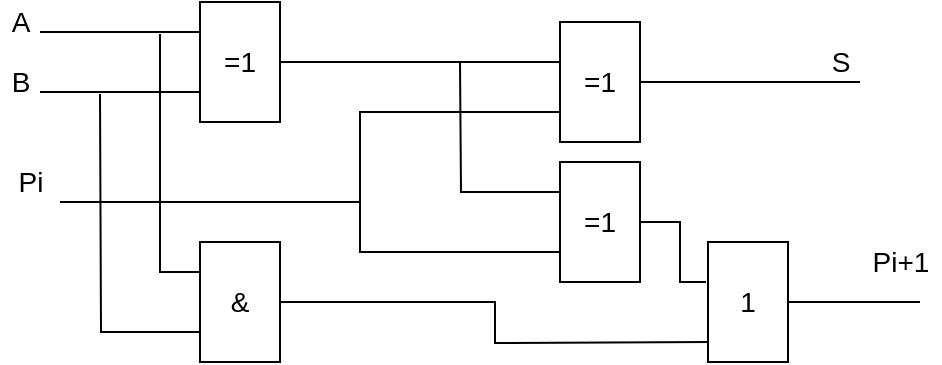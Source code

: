 <mxfile version="20.0.1" type="device"><diagram id="AqpCK2345bekEJfoCO3g" name="Page-1"><mxGraphModel dx="766" dy="492" grid="1" gridSize="10" guides="1" tooltips="1" connect="1" arrows="1" fold="1" page="1" pageScale="1" pageWidth="827" pageHeight="1169" math="0" shadow="0"><root><mxCell id="0"/><mxCell id="1" parent="0"/><mxCell id="KPQsnC4J1i9elMUdTPKF-2" style="edgeStyle=orthogonalEdgeStyle;rounded=0;orthogonalLoop=1;jettySize=auto;html=1;exitX=0;exitY=0.25;exitDx=0;exitDy=0;fontSize=14;endArrow=none;endFill=0;" edge="1" parent="1" source="KPQsnC4J1i9elMUdTPKF-1"><mxGeometry relative="1" as="geometry"><mxPoint x="40" y="135" as="targetPoint"/></mxGeometry></mxCell><mxCell id="KPQsnC4J1i9elMUdTPKF-3" style="edgeStyle=orthogonalEdgeStyle;rounded=0;orthogonalLoop=1;jettySize=auto;html=1;exitX=0;exitY=0.75;exitDx=0;exitDy=0;fontSize=14;endArrow=none;endFill=0;" edge="1" parent="1" source="KPQsnC4J1i9elMUdTPKF-1"><mxGeometry relative="1" as="geometry"><mxPoint x="40" y="165" as="targetPoint"/></mxGeometry></mxCell><mxCell id="KPQsnC4J1i9elMUdTPKF-6" style="edgeStyle=orthogonalEdgeStyle;rounded=0;orthogonalLoop=1;jettySize=auto;html=1;exitX=1;exitY=0.5;exitDx=0;exitDy=0;fontSize=14;endArrow=none;endFill=0;entryX=0;entryY=0.25;entryDx=0;entryDy=0;" edge="1" parent="1" source="KPQsnC4J1i9elMUdTPKF-1" target="KPQsnC4J1i9elMUdTPKF-7"><mxGeometry relative="1" as="geometry"><mxPoint x="300" y="150" as="targetPoint"/><Array as="points"><mxPoint x="300" y="150"/></Array></mxGeometry></mxCell><mxCell id="KPQsnC4J1i9elMUdTPKF-1" value="&lt;font style=&quot;font-size: 14px;&quot;&gt;=1&lt;/font&gt;" style="rounded=0;whiteSpace=wrap;html=1;" vertex="1" parent="1"><mxGeometry x="120" y="120" width="40" height="60" as="geometry"/></mxCell><mxCell id="KPQsnC4J1i9elMUdTPKF-4" value="A" style="text;html=1;align=center;verticalAlign=middle;resizable=0;points=[];autosize=1;strokeColor=none;fillColor=none;fontSize=14;" vertex="1" parent="1"><mxGeometry x="20" y="120" width="20" height="20" as="geometry"/></mxCell><mxCell id="KPQsnC4J1i9elMUdTPKF-5" value="B" style="text;html=1;align=center;verticalAlign=middle;resizable=0;points=[];autosize=1;strokeColor=none;fillColor=none;fontSize=14;" vertex="1" parent="1"><mxGeometry x="20" y="150" width="20" height="20" as="geometry"/></mxCell><mxCell id="KPQsnC4J1i9elMUdTPKF-9" style="edgeStyle=orthogonalEdgeStyle;rounded=0;orthogonalLoop=1;jettySize=auto;html=1;exitX=0;exitY=0.75;exitDx=0;exitDy=0;fontSize=14;endArrow=none;endFill=0;" edge="1" parent="1" source="KPQsnC4J1i9elMUdTPKF-7"><mxGeometry relative="1" as="geometry"><mxPoint x="50" y="220" as="targetPoint"/><Array as="points"><mxPoint x="200" y="175"/><mxPoint x="200" y="220"/></Array></mxGeometry></mxCell><mxCell id="KPQsnC4J1i9elMUdTPKF-10" style="edgeStyle=orthogonalEdgeStyle;rounded=0;orthogonalLoop=1;jettySize=auto;html=1;exitX=1;exitY=0.5;exitDx=0;exitDy=0;fontSize=14;endArrow=none;endFill=0;" edge="1" parent="1" source="KPQsnC4J1i9elMUdTPKF-7"><mxGeometry relative="1" as="geometry"><mxPoint x="450" y="160" as="targetPoint"/></mxGeometry></mxCell><mxCell id="KPQsnC4J1i9elMUdTPKF-7" value="&lt;font style=&quot;font-size: 14px;&quot;&gt;=1&lt;/font&gt;" style="rounded=0;whiteSpace=wrap;html=1;" vertex="1" parent="1"><mxGeometry x="300" y="130" width="40" height="60" as="geometry"/></mxCell><mxCell id="KPQsnC4J1i9elMUdTPKF-8" value="Pi" style="text;html=1;align=center;verticalAlign=middle;resizable=0;points=[];autosize=1;strokeColor=none;fillColor=none;fontSize=14;" vertex="1" parent="1"><mxGeometry x="20" y="200" width="30" height="20" as="geometry"/></mxCell><mxCell id="KPQsnC4J1i9elMUdTPKF-11" value="S" style="text;html=1;align=center;verticalAlign=middle;resizable=0;points=[];autosize=1;strokeColor=none;fillColor=none;fontSize=14;" vertex="1" parent="1"><mxGeometry x="430" y="140" width="20" height="20" as="geometry"/></mxCell><mxCell id="KPQsnC4J1i9elMUdTPKF-13" style="edgeStyle=orthogonalEdgeStyle;rounded=0;orthogonalLoop=1;jettySize=auto;html=1;exitX=0;exitY=0.25;exitDx=0;exitDy=0;fontSize=14;endArrow=none;endFill=0;" edge="1" parent="1" source="KPQsnC4J1i9elMUdTPKF-12"><mxGeometry relative="1" as="geometry"><mxPoint x="100" y="136" as="targetPoint"/></mxGeometry></mxCell><mxCell id="KPQsnC4J1i9elMUdTPKF-14" style="edgeStyle=orthogonalEdgeStyle;rounded=0;orthogonalLoop=1;jettySize=auto;html=1;exitX=0;exitY=0.75;exitDx=0;exitDy=0;fontSize=14;endArrow=none;endFill=0;" edge="1" parent="1" source="KPQsnC4J1i9elMUdTPKF-12"><mxGeometry relative="1" as="geometry"><mxPoint x="70" y="166" as="targetPoint"/></mxGeometry></mxCell><mxCell id="KPQsnC4J1i9elMUdTPKF-15" style="edgeStyle=orthogonalEdgeStyle;rounded=0;orthogonalLoop=1;jettySize=auto;html=1;exitX=1;exitY=0.5;exitDx=0;exitDy=0;fontSize=14;endArrow=none;endFill=0;" edge="1" parent="1" source="KPQsnC4J1i9elMUdTPKF-12"><mxGeometry relative="1" as="geometry"><mxPoint x="375" y="290" as="targetPoint"/></mxGeometry></mxCell><mxCell id="KPQsnC4J1i9elMUdTPKF-12" value="&lt;font style=&quot;font-size: 14px;&quot;&gt;&amp;amp;&lt;/font&gt;" style="rounded=0;whiteSpace=wrap;html=1;" vertex="1" parent="1"><mxGeometry x="120" y="240" width="40" height="60" as="geometry"/></mxCell><mxCell id="KPQsnC4J1i9elMUdTPKF-17" style="edgeStyle=orthogonalEdgeStyle;rounded=0;orthogonalLoop=1;jettySize=auto;html=1;exitX=0;exitY=0.75;exitDx=0;exitDy=0;fontSize=14;endArrow=none;endFill=0;" edge="1" parent="1" source="KPQsnC4J1i9elMUdTPKF-16"><mxGeometry relative="1" as="geometry"><mxPoint x="200" y="220" as="targetPoint"/><Array as="points"><mxPoint x="200" y="245"/></Array></mxGeometry></mxCell><mxCell id="KPQsnC4J1i9elMUdTPKF-18" style="edgeStyle=orthogonalEdgeStyle;rounded=0;orthogonalLoop=1;jettySize=auto;html=1;exitX=0;exitY=0.25;exitDx=0;exitDy=0;fontSize=14;endArrow=none;endFill=0;" edge="1" parent="1" source="KPQsnC4J1i9elMUdTPKF-16"><mxGeometry relative="1" as="geometry"><mxPoint x="250" y="150" as="targetPoint"/></mxGeometry></mxCell><mxCell id="KPQsnC4J1i9elMUdTPKF-20" style="edgeStyle=orthogonalEdgeStyle;rounded=0;orthogonalLoop=1;jettySize=auto;html=1;exitX=1;exitY=0.5;exitDx=0;exitDy=0;fontSize=14;endArrow=none;endFill=0;" edge="1" parent="1" source="KPQsnC4J1i9elMUdTPKF-16"><mxGeometry relative="1" as="geometry"><mxPoint x="373" y="260" as="targetPoint"/><Array as="points"><mxPoint x="360" y="230"/><mxPoint x="360" y="260"/></Array></mxGeometry></mxCell><mxCell id="KPQsnC4J1i9elMUdTPKF-16" value="&lt;font style=&quot;font-size: 14px;&quot;&gt;=1&lt;/font&gt;" style="rounded=0;whiteSpace=wrap;html=1;" vertex="1" parent="1"><mxGeometry x="300" y="200" width="40" height="60" as="geometry"/></mxCell><mxCell id="KPQsnC4J1i9elMUdTPKF-21" style="edgeStyle=orthogonalEdgeStyle;rounded=0;orthogonalLoop=1;jettySize=auto;html=1;exitX=1;exitY=0.5;exitDx=0;exitDy=0;fontSize=14;endArrow=none;endFill=0;" edge="1" parent="1" source="KPQsnC4J1i9elMUdTPKF-19"><mxGeometry relative="1" as="geometry"><mxPoint x="480" y="270" as="targetPoint"/></mxGeometry></mxCell><mxCell id="KPQsnC4J1i9elMUdTPKF-19" value="&lt;font style=&quot;font-size: 14px;&quot;&gt;1&lt;/font&gt;" style="rounded=0;whiteSpace=wrap;html=1;" vertex="1" parent="1"><mxGeometry x="374" y="240" width="40" height="60" as="geometry"/></mxCell><mxCell id="KPQsnC4J1i9elMUdTPKF-22" value="Pi+1" style="text;html=1;align=center;verticalAlign=middle;resizable=0;points=[];autosize=1;strokeColor=none;fillColor=none;fontSize=14;" vertex="1" parent="1"><mxGeometry x="450" y="240" width="40" height="20" as="geometry"/></mxCell></root></mxGraphModel></diagram></mxfile>